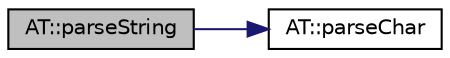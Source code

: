 digraph "AT::parseString"
{
  edge [fontname="Helvetica",fontsize="10",labelfontname="Helvetica",labelfontsize="10"];
  node [fontname="Helvetica",fontsize="10",shape=record];
  rankdir="LR";
  Node1 [label="AT::parseString",height=0.2,width=0.4,color="black", fillcolor="grey75", style="filled" fontcolor="black"];
  Node1 -> Node2 [color="midnightblue",fontsize="10",style="solid",fontname="Helvetica"];
  Node2 [label="AT::parseChar",height=0.2,width=0.4,color="black", fillcolor="white", style="filled",URL="$namespace_a_t.html#a0e365cb99b410692926c4bcde7cc0d11"];
}
